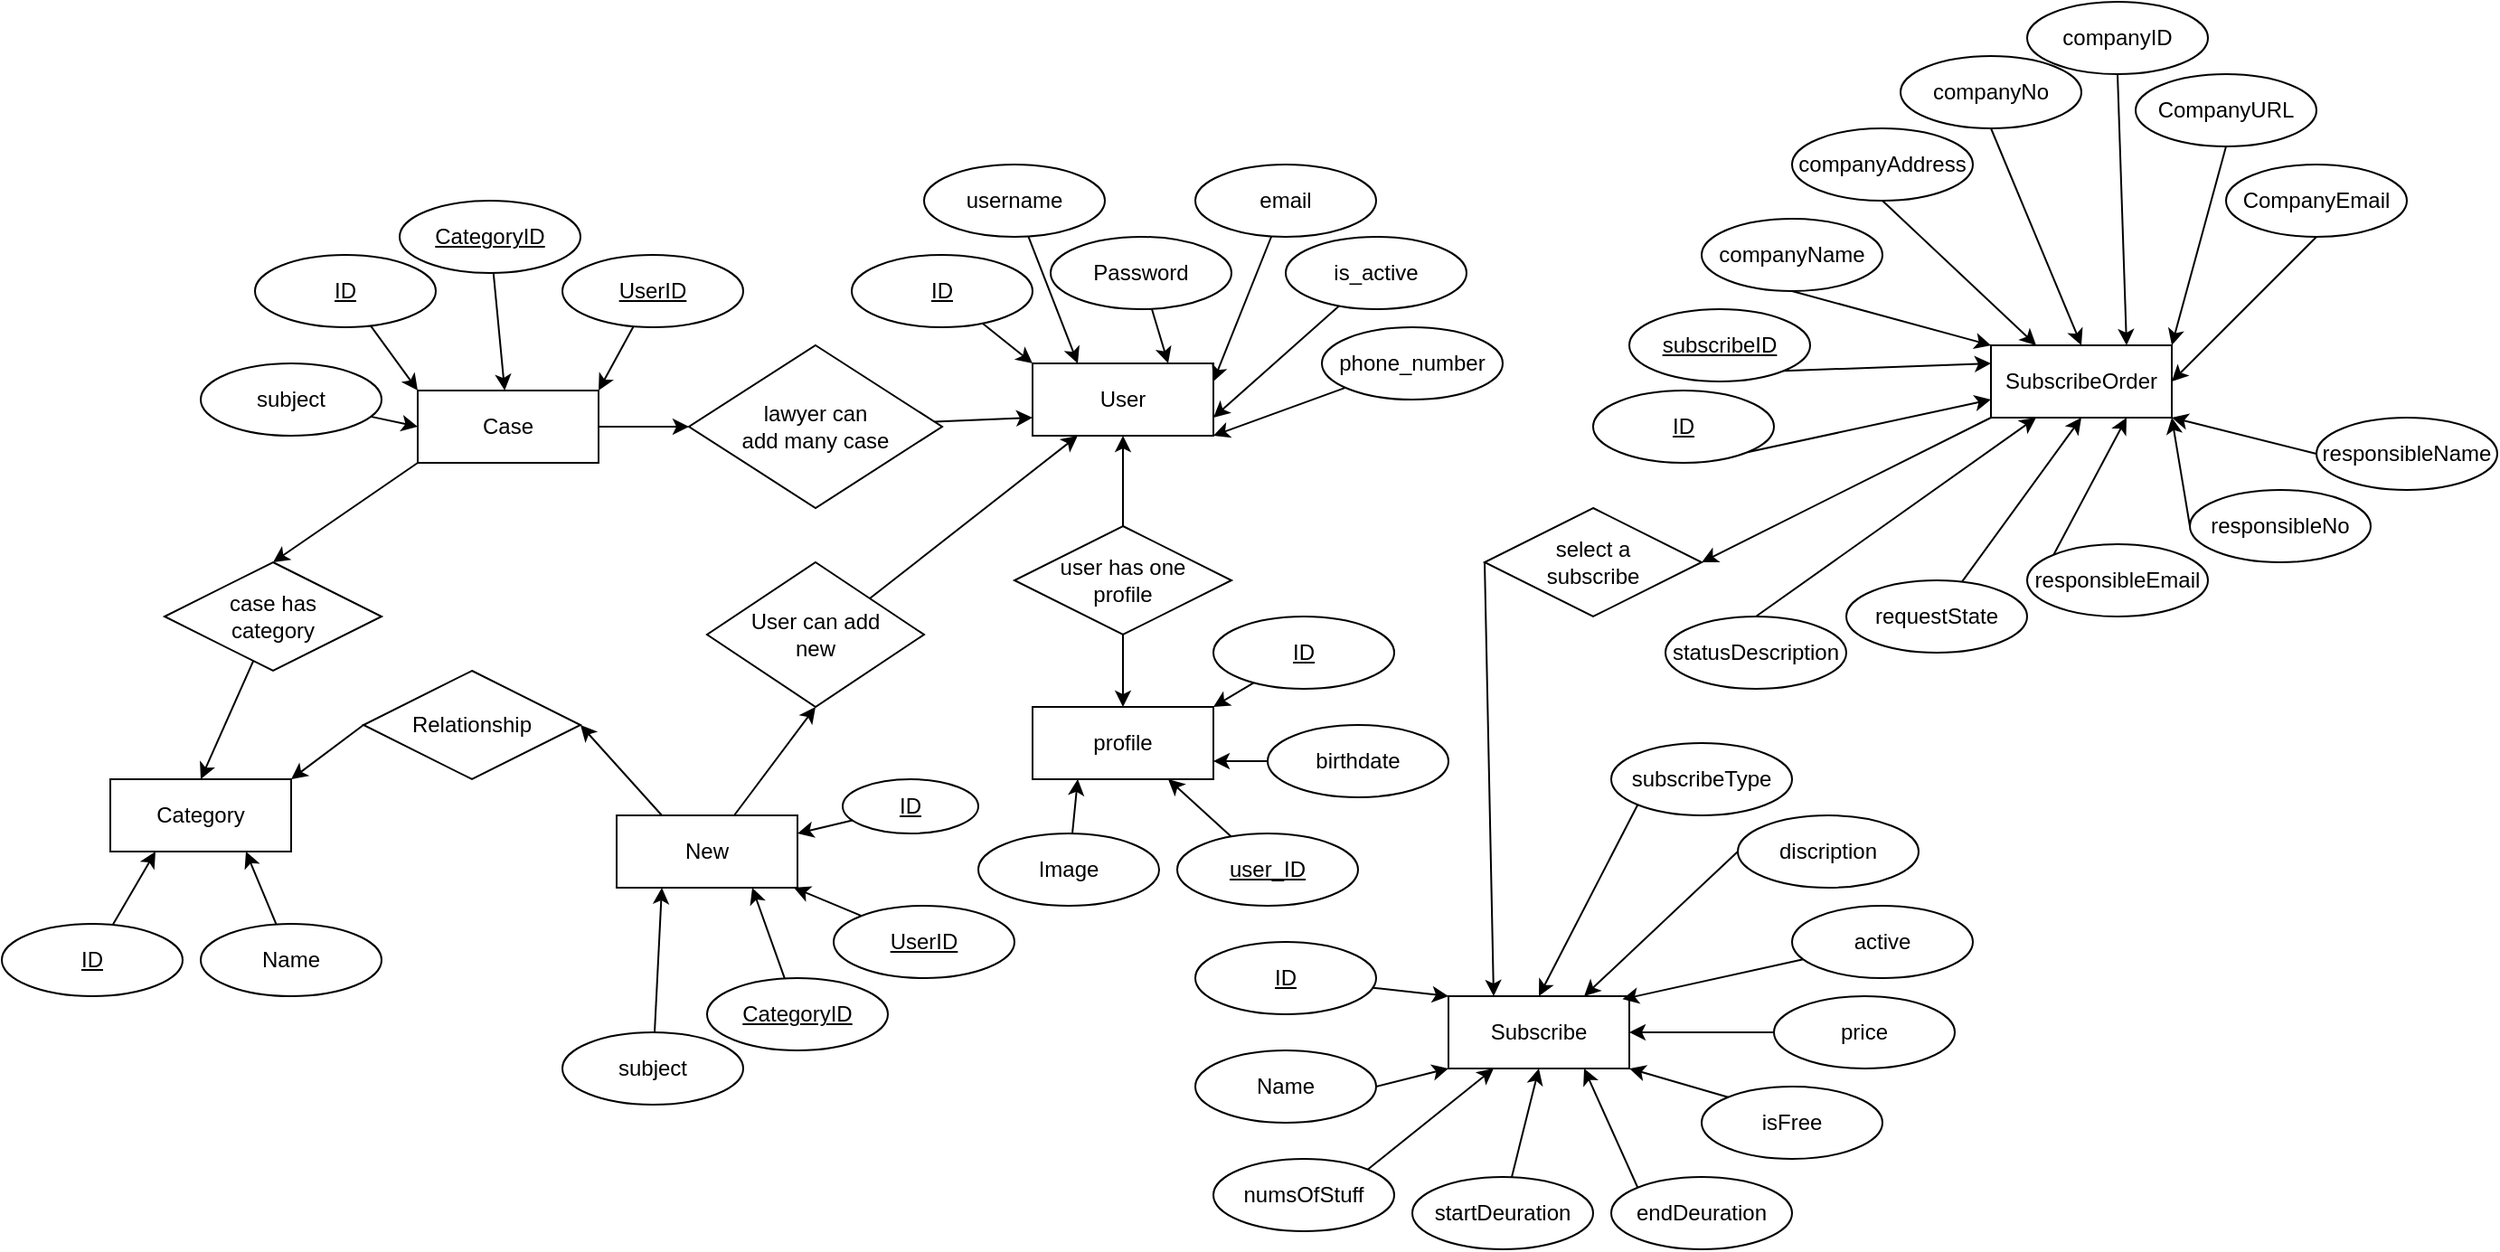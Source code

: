 <mxfile>
    <diagram id="m4U1splTIUGJi3qpmaLP" name="Page-1">
        <mxGraphModel dx="1673" dy="679" grid="1" gridSize="10" guides="1" tooltips="1" connect="1" arrows="1" fold="1" page="1" pageScale="1" pageWidth="850" pageHeight="1100" math="0" shadow="0">
            <root>
                <mxCell id="0"/>
                <mxCell id="1" parent="0"/>
                <mxCell id="2" value="User" style="whiteSpace=wrap;html=1;align=center;" vertex="1" parent="1">
                    <mxGeometry x="210" y="290" width="100" height="40" as="geometry"/>
                </mxCell>
                <mxCell id="4" style="edgeStyle=none;html=1;entryX=0;entryY=0;entryDx=0;entryDy=0;" edge="1" parent="1" source="3" target="2">
                    <mxGeometry relative="1" as="geometry"/>
                </mxCell>
                <mxCell id="3" value="ID" style="ellipse;whiteSpace=wrap;html=1;align=center;fontStyle=4;" vertex="1" parent="1">
                    <mxGeometry x="110" y="230" width="100" height="40" as="geometry"/>
                </mxCell>
                <mxCell id="6" style="edgeStyle=none;html=1;entryX=0.25;entryY=0;entryDx=0;entryDy=0;" edge="1" parent="1" source="5" target="2">
                    <mxGeometry relative="1" as="geometry"/>
                </mxCell>
                <mxCell id="5" value="username" style="ellipse;whiteSpace=wrap;html=1;align=center;" vertex="1" parent="1">
                    <mxGeometry x="150" y="180" width="100" height="40" as="geometry"/>
                </mxCell>
                <mxCell id="8" style="edgeStyle=none;html=1;entryX=0.75;entryY=0;entryDx=0;entryDy=0;" edge="1" parent="1" source="7" target="2">
                    <mxGeometry relative="1" as="geometry"/>
                </mxCell>
                <mxCell id="7" value="Password" style="ellipse;whiteSpace=wrap;html=1;align=center;" vertex="1" parent="1">
                    <mxGeometry x="220" y="220" width="100" height="40" as="geometry"/>
                </mxCell>
                <mxCell id="10" style="edgeStyle=none;html=1;entryX=1;entryY=0.25;entryDx=0;entryDy=0;" edge="1" parent="1" source="9" target="2">
                    <mxGeometry relative="1" as="geometry"/>
                </mxCell>
                <mxCell id="9" value="email" style="ellipse;whiteSpace=wrap;html=1;align=center;" vertex="1" parent="1">
                    <mxGeometry x="300" y="180" width="100" height="40" as="geometry"/>
                </mxCell>
                <mxCell id="12" style="edgeStyle=none;html=1;entryX=1;entryY=0.75;entryDx=0;entryDy=0;" edge="1" parent="1" source="11" target="2">
                    <mxGeometry relative="1" as="geometry"/>
                </mxCell>
                <mxCell id="11" value="is_active" style="ellipse;whiteSpace=wrap;html=1;align=center;" vertex="1" parent="1">
                    <mxGeometry x="350" y="220" width="100" height="40" as="geometry"/>
                </mxCell>
                <mxCell id="16" style="edgeStyle=none;html=1;entryX=1;entryY=1;entryDx=0;entryDy=0;" edge="1" parent="1" source="13" target="2">
                    <mxGeometry relative="1" as="geometry"/>
                </mxCell>
                <mxCell id="13" value="phone_number" style="ellipse;whiteSpace=wrap;html=1;align=center;" vertex="1" parent="1">
                    <mxGeometry x="370" y="270" width="100" height="40" as="geometry"/>
                </mxCell>
                <mxCell id="17" value="profile" style="whiteSpace=wrap;html=1;align=center;" vertex="1" parent="1">
                    <mxGeometry x="210" y="480" width="100" height="40" as="geometry"/>
                </mxCell>
                <mxCell id="19" value="" style="edgeStyle=none;html=1;" edge="1" parent="1" source="18" target="2">
                    <mxGeometry relative="1" as="geometry"/>
                </mxCell>
                <mxCell id="20" value="" style="edgeStyle=none;html=1;" edge="1" parent="1" source="18" target="17">
                    <mxGeometry relative="1" as="geometry"/>
                </mxCell>
                <mxCell id="18" value="user has one &lt;br&gt;profile" style="shape=rhombus;perimeter=rhombusPerimeter;whiteSpace=wrap;html=1;align=center;" vertex="1" parent="1">
                    <mxGeometry x="200" y="380" width="120" height="60" as="geometry"/>
                </mxCell>
                <mxCell id="22" style="edgeStyle=none;html=1;entryX=1;entryY=0;entryDx=0;entryDy=0;" edge="1" parent="1" source="21" target="17">
                    <mxGeometry relative="1" as="geometry"/>
                </mxCell>
                <mxCell id="21" value="ID" style="ellipse;whiteSpace=wrap;html=1;align=center;fontStyle=4;" vertex="1" parent="1">
                    <mxGeometry x="310" y="430" width="100" height="40" as="geometry"/>
                </mxCell>
                <mxCell id="24" style="edgeStyle=none;html=1;entryX=1;entryY=0.75;entryDx=0;entryDy=0;" edge="1" parent="1" source="23" target="17">
                    <mxGeometry relative="1" as="geometry"/>
                </mxCell>
                <mxCell id="23" value="birthdate" style="ellipse;whiteSpace=wrap;html=1;align=center;" vertex="1" parent="1">
                    <mxGeometry x="340" y="490" width="100" height="40" as="geometry"/>
                </mxCell>
                <mxCell id="26" style="edgeStyle=none;html=1;entryX=0.75;entryY=1;entryDx=0;entryDy=0;" edge="1" parent="1" source="25" target="17">
                    <mxGeometry relative="1" as="geometry"/>
                </mxCell>
                <mxCell id="25" value="user_ID" style="ellipse;whiteSpace=wrap;html=1;align=center;fontStyle=4;" vertex="1" parent="1">
                    <mxGeometry x="290" y="550" width="100" height="40" as="geometry"/>
                </mxCell>
                <mxCell id="28" style="edgeStyle=none;html=1;entryX=0.25;entryY=1;entryDx=0;entryDy=0;" edge="1" parent="1" source="27" target="17">
                    <mxGeometry relative="1" as="geometry"/>
                </mxCell>
                <mxCell id="27" value="Image" style="ellipse;whiteSpace=wrap;html=1;align=center;" vertex="1" parent="1">
                    <mxGeometry x="180" y="550" width="100" height="40" as="geometry"/>
                </mxCell>
                <mxCell id="67" style="edgeStyle=none;html=1;entryX=0;entryY=0.5;entryDx=0;entryDy=0;" edge="1" parent="1" source="54" target="55">
                    <mxGeometry relative="1" as="geometry"/>
                </mxCell>
                <mxCell id="75" style="edgeStyle=none;html=1;entryX=0.5;entryY=0;entryDx=0;entryDy=0;exitX=0;exitY=1;exitDx=0;exitDy=0;" edge="1" parent="1" source="54" target="74">
                    <mxGeometry relative="1" as="geometry"/>
                </mxCell>
                <mxCell id="54" value="Case" style="whiteSpace=wrap;html=1;align=center;" vertex="1" parent="1">
                    <mxGeometry x="-130" y="305" width="100" height="40" as="geometry"/>
                </mxCell>
                <mxCell id="68" style="edgeStyle=none;html=1;entryX=0;entryY=0.75;entryDx=0;entryDy=0;" edge="1" parent="1" source="55" target="2">
                    <mxGeometry relative="1" as="geometry"/>
                </mxCell>
                <mxCell id="55" value="lawyer can&lt;br&gt;add many case" style="shape=rhombus;perimeter=rhombusPerimeter;whiteSpace=wrap;html=1;align=center;" vertex="1" parent="1">
                    <mxGeometry x="20" y="280" width="140" height="90" as="geometry"/>
                </mxCell>
                <mxCell id="63" style="edgeStyle=none;html=1;entryX=1;entryY=0;entryDx=0;entryDy=0;" edge="1" parent="1" source="58" target="54">
                    <mxGeometry relative="1" as="geometry"/>
                </mxCell>
                <mxCell id="58" value="UserID" style="ellipse;whiteSpace=wrap;html=1;align=center;fontStyle=4;" vertex="1" parent="1">
                    <mxGeometry x="-50" y="230" width="100" height="40" as="geometry"/>
                </mxCell>
                <mxCell id="64" value="" style="edgeStyle=none;html=1;" edge="1" parent="1" source="59" target="54">
                    <mxGeometry relative="1" as="geometry"/>
                </mxCell>
                <mxCell id="59" value="CategoryID" style="ellipse;whiteSpace=wrap;html=1;align=center;fontStyle=4;" vertex="1" parent="1">
                    <mxGeometry x="-140" y="200" width="100" height="40" as="geometry"/>
                </mxCell>
                <mxCell id="65" style="edgeStyle=none;html=1;entryX=0;entryY=0;entryDx=0;entryDy=0;" edge="1" parent="1" source="60" target="54">
                    <mxGeometry relative="1" as="geometry"/>
                </mxCell>
                <mxCell id="60" value="ID" style="ellipse;whiteSpace=wrap;html=1;align=center;fontStyle=4;" vertex="1" parent="1">
                    <mxGeometry x="-220" y="230" width="100" height="40" as="geometry"/>
                </mxCell>
                <mxCell id="66" style="edgeStyle=none;html=1;entryX=0;entryY=0.5;entryDx=0;entryDy=0;" edge="1" parent="1" source="62" target="54">
                    <mxGeometry relative="1" as="geometry"/>
                </mxCell>
                <mxCell id="62" value="subject" style="ellipse;whiteSpace=wrap;html=1;align=center;" vertex="1" parent="1">
                    <mxGeometry x="-250" y="290" width="100" height="40" as="geometry"/>
                </mxCell>
                <mxCell id="69" value="Category" style="whiteSpace=wrap;html=1;align=center;" vertex="1" parent="1">
                    <mxGeometry x="-300" y="520" width="100" height="40" as="geometry"/>
                </mxCell>
                <mxCell id="72" style="edgeStyle=none;html=1;entryX=0.25;entryY=1;entryDx=0;entryDy=0;" edge="1" parent="1" source="70" target="69">
                    <mxGeometry relative="1" as="geometry"/>
                </mxCell>
                <mxCell id="70" value="ID" style="ellipse;whiteSpace=wrap;html=1;align=center;fontStyle=4;" vertex="1" parent="1">
                    <mxGeometry x="-360" y="600" width="100" height="40" as="geometry"/>
                </mxCell>
                <mxCell id="73" style="edgeStyle=none;html=1;entryX=0.75;entryY=1;entryDx=0;entryDy=0;" edge="1" parent="1" source="71" target="69">
                    <mxGeometry relative="1" as="geometry"/>
                </mxCell>
                <mxCell id="71" value="Name" style="ellipse;whiteSpace=wrap;html=1;align=center;" vertex="1" parent="1">
                    <mxGeometry x="-250" y="600" width="100" height="40" as="geometry"/>
                </mxCell>
                <mxCell id="76" style="edgeStyle=none;html=1;entryX=0.5;entryY=0;entryDx=0;entryDy=0;" edge="1" parent="1" source="74" target="69">
                    <mxGeometry relative="1" as="geometry"/>
                </mxCell>
                <mxCell id="74" value="case has&lt;br&gt;category" style="shape=rhombus;perimeter=rhombusPerimeter;whiteSpace=wrap;html=1;align=center;" vertex="1" parent="1">
                    <mxGeometry x="-270" y="400" width="120" height="60" as="geometry"/>
                </mxCell>
                <mxCell id="80" style="edgeStyle=none;html=1;exitX=1;exitY=0;exitDx=0;exitDy=0;entryX=0.25;entryY=1;entryDx=0;entryDy=0;" edge="1" parent="1" source="77" target="2">
                    <mxGeometry relative="1" as="geometry"/>
                </mxCell>
                <mxCell id="77" value="User can add&lt;br&gt;new" style="shape=rhombus;perimeter=rhombusPerimeter;whiteSpace=wrap;html=1;align=center;" vertex="1" parent="1">
                    <mxGeometry x="30" y="400" width="120" height="80" as="geometry"/>
                </mxCell>
                <mxCell id="79" style="edgeStyle=none;html=1;entryX=0.5;entryY=1;entryDx=0;entryDy=0;" edge="1" parent="1" source="78" target="77">
                    <mxGeometry relative="1" as="geometry"/>
                </mxCell>
                <mxCell id="92" style="edgeStyle=none;html=1;exitX=0.25;exitY=0;exitDx=0;exitDy=0;entryX=1;entryY=0.5;entryDx=0;entryDy=0;" edge="1" parent="1" source="78" target="89">
                    <mxGeometry relative="1" as="geometry"/>
                </mxCell>
                <mxCell id="78" value="New" style="whiteSpace=wrap;html=1;align=center;" vertex="1" parent="1">
                    <mxGeometry x="-20" y="540" width="100" height="40" as="geometry"/>
                </mxCell>
                <mxCell id="85" style="edgeStyle=none;html=1;entryX=1;entryY=0.25;entryDx=0;entryDy=0;" edge="1" parent="1" source="81" target="78">
                    <mxGeometry relative="1" as="geometry"/>
                </mxCell>
                <mxCell id="81" value="ID" style="ellipse;whiteSpace=wrap;html=1;align=center;fontStyle=4;" vertex="1" parent="1">
                    <mxGeometry x="105" y="520" width="75" height="30" as="geometry"/>
                </mxCell>
                <mxCell id="86" style="edgeStyle=none;html=1;" edge="1" parent="1" source="82" target="78">
                    <mxGeometry relative="1" as="geometry"/>
                </mxCell>
                <mxCell id="82" value="UserID" style="ellipse;whiteSpace=wrap;html=1;align=center;fontStyle=4;" vertex="1" parent="1">
                    <mxGeometry x="100" y="590" width="100" height="40" as="geometry"/>
                </mxCell>
                <mxCell id="87" style="edgeStyle=none;html=1;entryX=0.75;entryY=1;entryDx=0;entryDy=0;" edge="1" parent="1" source="83" target="78">
                    <mxGeometry relative="1" as="geometry"/>
                </mxCell>
                <mxCell id="83" value="CategoryID" style="ellipse;whiteSpace=wrap;html=1;align=center;fontStyle=4;" vertex="1" parent="1">
                    <mxGeometry x="30" y="630" width="100" height="40" as="geometry"/>
                </mxCell>
                <mxCell id="88" style="edgeStyle=none;html=1;entryX=0.25;entryY=1;entryDx=0;entryDy=0;" edge="1" parent="1" source="84" target="78">
                    <mxGeometry relative="1" as="geometry"/>
                </mxCell>
                <mxCell id="84" value="subject" style="ellipse;whiteSpace=wrap;html=1;align=center;" vertex="1" parent="1">
                    <mxGeometry x="-50" y="660" width="100" height="40" as="geometry"/>
                </mxCell>
                <mxCell id="93" style="edgeStyle=none;html=1;exitX=0;exitY=0.5;exitDx=0;exitDy=0;entryX=1;entryY=0;entryDx=0;entryDy=0;" edge="1" parent="1" source="89" target="69">
                    <mxGeometry relative="1" as="geometry"/>
                </mxCell>
                <mxCell id="89" value="Relationship" style="shape=rhombus;perimeter=rhombusPerimeter;whiteSpace=wrap;html=1;align=center;" vertex="1" parent="1">
                    <mxGeometry x="-160" y="460" width="120" height="60" as="geometry"/>
                </mxCell>
                <mxCell id="94" value="Subscribe" style="whiteSpace=wrap;html=1;align=center;" vertex="1" parent="1">
                    <mxGeometry x="440" y="640" width="100" height="40" as="geometry"/>
                </mxCell>
                <mxCell id="108" style="edgeStyle=none;html=1;exitX=0;exitY=0.5;exitDx=0;exitDy=0;entryX=0.75;entryY=0;entryDx=0;entryDy=0;" edge="1" parent="1" source="95" target="94">
                    <mxGeometry relative="1" as="geometry"/>
                </mxCell>
                <mxCell id="95" value="discription" style="ellipse;whiteSpace=wrap;html=1;align=center;" vertex="1" parent="1">
                    <mxGeometry x="600" y="540" width="100" height="40" as="geometry"/>
                </mxCell>
                <mxCell id="109" style="edgeStyle=none;html=1;entryX=0.962;entryY=0.042;entryDx=0;entryDy=0;entryPerimeter=0;" edge="1" parent="1" source="96" target="94">
                    <mxGeometry relative="1" as="geometry"/>
                </mxCell>
                <mxCell id="96" value="active" style="ellipse;whiteSpace=wrap;html=1;align=center;" vertex="1" parent="1">
                    <mxGeometry x="630" y="590" width="100" height="40" as="geometry"/>
                </mxCell>
                <mxCell id="110" style="edgeStyle=none;html=1;entryX=1;entryY=0.5;entryDx=0;entryDy=0;" edge="1" parent="1" source="97" target="94">
                    <mxGeometry relative="1" as="geometry"/>
                </mxCell>
                <mxCell id="97" value="price" style="ellipse;whiteSpace=wrap;html=1;align=center;" vertex="1" parent="1">
                    <mxGeometry x="620" y="640" width="100" height="40" as="geometry"/>
                </mxCell>
                <mxCell id="111" style="edgeStyle=none;html=1;exitX=0;exitY=0;exitDx=0;exitDy=0;entryX=1;entryY=1;entryDx=0;entryDy=0;" edge="1" parent="1" source="98" target="94">
                    <mxGeometry relative="1" as="geometry"/>
                </mxCell>
                <mxCell id="98" value="isFree" style="ellipse;whiteSpace=wrap;html=1;align=center;" vertex="1" parent="1">
                    <mxGeometry x="580" y="690" width="100" height="40" as="geometry"/>
                </mxCell>
                <mxCell id="112" style="edgeStyle=none;html=1;exitX=0;exitY=0;exitDx=0;exitDy=0;entryX=0.75;entryY=1;entryDx=0;entryDy=0;" edge="1" parent="1" source="99" target="94">
                    <mxGeometry relative="1" as="geometry"/>
                </mxCell>
                <mxCell id="99" value="endDeuration" style="ellipse;whiteSpace=wrap;html=1;align=center;" vertex="1" parent="1">
                    <mxGeometry x="530" y="740" width="100" height="40" as="geometry"/>
                </mxCell>
                <mxCell id="113" style="edgeStyle=none;html=1;entryX=0.5;entryY=1;entryDx=0;entryDy=0;" edge="1" parent="1" source="100" target="94">
                    <mxGeometry relative="1" as="geometry"/>
                </mxCell>
                <mxCell id="100" value="startDeuration" style="ellipse;whiteSpace=wrap;html=1;align=center;" vertex="1" parent="1">
                    <mxGeometry x="420" y="740" width="100" height="40" as="geometry"/>
                </mxCell>
                <mxCell id="114" style="edgeStyle=none;html=1;exitX=1;exitY=0;exitDx=0;exitDy=0;entryX=0.25;entryY=1;entryDx=0;entryDy=0;" edge="1" parent="1" source="101" target="94">
                    <mxGeometry relative="1" as="geometry"/>
                </mxCell>
                <mxCell id="101" value="numsOfStuff" style="ellipse;whiteSpace=wrap;html=1;align=center;" vertex="1" parent="1">
                    <mxGeometry x="310" y="730" width="100" height="40" as="geometry"/>
                </mxCell>
                <mxCell id="107" style="edgeStyle=none;html=1;exitX=0;exitY=1;exitDx=0;exitDy=0;entryX=0.5;entryY=0;entryDx=0;entryDy=0;" edge="1" parent="1" source="102" target="94">
                    <mxGeometry relative="1" as="geometry"/>
                </mxCell>
                <mxCell id="102" value="subscribeType" style="ellipse;whiteSpace=wrap;html=1;align=center;" vertex="1" parent="1">
                    <mxGeometry x="530" y="500" width="100" height="40" as="geometry"/>
                </mxCell>
                <mxCell id="115" style="edgeStyle=none;html=1;exitX=1;exitY=0.5;exitDx=0;exitDy=0;entryX=0;entryY=1;entryDx=0;entryDy=0;" edge="1" parent="1" source="103" target="94">
                    <mxGeometry relative="1" as="geometry"/>
                </mxCell>
                <mxCell id="103" value="Name" style="ellipse;whiteSpace=wrap;html=1;align=center;" vertex="1" parent="1">
                    <mxGeometry x="300" y="670" width="100" height="40" as="geometry"/>
                </mxCell>
                <mxCell id="106" style="edgeStyle=none;html=1;entryX=0;entryY=0;entryDx=0;entryDy=0;" edge="1" parent="1" source="105" target="94">
                    <mxGeometry relative="1" as="geometry"/>
                </mxCell>
                <mxCell id="105" value="ID" style="ellipse;whiteSpace=wrap;html=1;align=center;fontStyle=4;" vertex="1" parent="1">
                    <mxGeometry x="300" y="610" width="100" height="40" as="geometry"/>
                </mxCell>
                <mxCell id="145" style="edgeStyle=none;html=1;exitX=0;exitY=1;exitDx=0;exitDy=0;entryX=1;entryY=0.5;entryDx=0;entryDy=0;" edge="1" parent="1" source="116" target="144">
                    <mxGeometry relative="1" as="geometry"/>
                </mxCell>
                <mxCell id="116" value="SubscribeOrder" style="whiteSpace=wrap;html=1;align=center;" vertex="1" parent="1">
                    <mxGeometry x="740" y="280" width="100" height="40" as="geometry"/>
                </mxCell>
                <mxCell id="143" style="edgeStyle=none;html=1;exitX=1;exitY=1;exitDx=0;exitDy=0;entryX=0;entryY=0.75;entryDx=0;entryDy=0;" edge="1" parent="1" source="117" target="116">
                    <mxGeometry relative="1" as="geometry"/>
                </mxCell>
                <mxCell id="117" value="ID" style="ellipse;whiteSpace=wrap;html=1;align=center;fontStyle=4;" vertex="1" parent="1">
                    <mxGeometry x="520" y="305" width="100" height="40" as="geometry"/>
                </mxCell>
                <mxCell id="142" style="edgeStyle=none;html=1;exitX=1;exitY=1;exitDx=0;exitDy=0;entryX=0;entryY=0.25;entryDx=0;entryDy=0;" edge="1" parent="1" source="118" target="116">
                    <mxGeometry relative="1" as="geometry"/>
                </mxCell>
                <mxCell id="118" value="subscribeID" style="ellipse;whiteSpace=wrap;html=1;align=center;fontStyle=4;" vertex="1" parent="1">
                    <mxGeometry x="540" y="260" width="100" height="40" as="geometry"/>
                </mxCell>
                <mxCell id="141" style="edgeStyle=none;html=1;exitX=0.5;exitY=1;exitDx=0;exitDy=0;entryX=0;entryY=0;entryDx=0;entryDy=0;" edge="1" parent="1" source="119" target="116">
                    <mxGeometry relative="1" as="geometry"/>
                </mxCell>
                <mxCell id="119" value="companyName" style="ellipse;whiteSpace=wrap;html=1;align=center;" vertex="1" parent="1">
                    <mxGeometry x="580" y="210" width="100" height="40" as="geometry"/>
                </mxCell>
                <mxCell id="140" style="edgeStyle=none;html=1;exitX=0.5;exitY=1;exitDx=0;exitDy=0;entryX=0.25;entryY=0;entryDx=0;entryDy=0;" edge="1" parent="1" source="120" target="116">
                    <mxGeometry relative="1" as="geometry"/>
                </mxCell>
                <mxCell id="120" value="companyAddress" style="ellipse;whiteSpace=wrap;html=1;align=center;" vertex="1" parent="1">
                    <mxGeometry x="630" y="160" width="100" height="40" as="geometry"/>
                </mxCell>
                <mxCell id="131" style="edgeStyle=none;html=1;exitX=0.5;exitY=1;exitDx=0;exitDy=0;entryX=0.5;entryY=0;entryDx=0;entryDy=0;" edge="1" parent="1" source="121" target="116">
                    <mxGeometry relative="1" as="geometry"/>
                </mxCell>
                <mxCell id="121" value="companyNo" style="ellipse;whiteSpace=wrap;html=1;align=center;" vertex="1" parent="1">
                    <mxGeometry x="690" y="120" width="100" height="40" as="geometry"/>
                </mxCell>
                <mxCell id="132" style="edgeStyle=none;html=1;exitX=0.5;exitY=1;exitDx=0;exitDy=0;entryX=0.75;entryY=0;entryDx=0;entryDy=0;" edge="1" parent="1" source="122" target="116">
                    <mxGeometry relative="1" as="geometry"/>
                </mxCell>
                <mxCell id="122" value="companyID" style="ellipse;whiteSpace=wrap;html=1;align=center;" vertex="1" parent="1">
                    <mxGeometry x="760" y="90" width="100" height="40" as="geometry"/>
                </mxCell>
                <mxCell id="133" style="edgeStyle=none;html=1;exitX=0.5;exitY=1;exitDx=0;exitDy=0;entryX=1;entryY=0;entryDx=0;entryDy=0;" edge="1" parent="1" source="123" target="116">
                    <mxGeometry relative="1" as="geometry"/>
                </mxCell>
                <mxCell id="123" value="CompanyURL" style="ellipse;whiteSpace=wrap;html=1;align=center;" vertex="1" parent="1">
                    <mxGeometry x="820" y="130" width="100" height="40" as="geometry"/>
                </mxCell>
                <mxCell id="134" style="edgeStyle=none;html=1;exitX=0.5;exitY=1;exitDx=0;exitDy=0;entryX=1;entryY=0.5;entryDx=0;entryDy=0;" edge="1" parent="1" source="124" target="116">
                    <mxGeometry relative="1" as="geometry"/>
                </mxCell>
                <mxCell id="124" value="CompanyEmail" style="ellipse;whiteSpace=wrap;html=1;align=center;" vertex="1" parent="1">
                    <mxGeometry x="870" y="180" width="100" height="40" as="geometry"/>
                </mxCell>
                <mxCell id="135" style="edgeStyle=none;html=1;exitX=0;exitY=0.5;exitDx=0;exitDy=0;entryX=1;entryY=1;entryDx=0;entryDy=0;" edge="1" parent="1" source="125" target="116">
                    <mxGeometry relative="1" as="geometry"/>
                </mxCell>
                <mxCell id="125" value="responsibleName" style="ellipse;whiteSpace=wrap;html=1;align=center;" vertex="1" parent="1">
                    <mxGeometry x="920" y="320" width="100" height="40" as="geometry"/>
                </mxCell>
                <mxCell id="136" style="edgeStyle=none;html=1;exitX=0;exitY=0.5;exitDx=0;exitDy=0;entryX=1;entryY=1;entryDx=0;entryDy=0;" edge="1" parent="1" source="126" target="116">
                    <mxGeometry relative="1" as="geometry"/>
                </mxCell>
                <mxCell id="126" value="responsibleNo" style="ellipse;whiteSpace=wrap;html=1;align=center;" vertex="1" parent="1">
                    <mxGeometry x="850" y="360" width="100" height="40" as="geometry"/>
                </mxCell>
                <mxCell id="137" style="edgeStyle=none;html=1;exitX=0;exitY=0;exitDx=0;exitDy=0;entryX=0.75;entryY=1;entryDx=0;entryDy=0;" edge="1" parent="1" source="127" target="116">
                    <mxGeometry relative="1" as="geometry"/>
                </mxCell>
                <mxCell id="127" value="responsibleEmail" style="ellipse;whiteSpace=wrap;html=1;align=center;" vertex="1" parent="1">
                    <mxGeometry x="760" y="390" width="100" height="40" as="geometry"/>
                </mxCell>
                <mxCell id="138" style="edgeStyle=none;html=1;entryX=0.5;entryY=1;entryDx=0;entryDy=0;" edge="1" parent="1" source="128" target="116">
                    <mxGeometry relative="1" as="geometry"/>
                </mxCell>
                <mxCell id="128" value="requestState" style="ellipse;whiteSpace=wrap;html=1;align=center;" vertex="1" parent="1">
                    <mxGeometry x="660" y="410" width="100" height="40" as="geometry"/>
                </mxCell>
                <mxCell id="139" style="edgeStyle=none;html=1;exitX=0.5;exitY=0;exitDx=0;exitDy=0;entryX=0.25;entryY=1;entryDx=0;entryDy=0;" edge="1" parent="1" source="130" target="116">
                    <mxGeometry relative="1" as="geometry"/>
                </mxCell>
                <mxCell id="130" value="statusDescription" style="ellipse;whiteSpace=wrap;html=1;align=center;" vertex="1" parent="1">
                    <mxGeometry x="560" y="430" width="100" height="40" as="geometry"/>
                </mxCell>
                <mxCell id="146" style="edgeStyle=none;html=1;exitX=0;exitY=0.5;exitDx=0;exitDy=0;entryX=0.25;entryY=0;entryDx=0;entryDy=0;" edge="1" parent="1" source="144" target="94">
                    <mxGeometry relative="1" as="geometry"/>
                </mxCell>
                <mxCell id="144" value="select a&lt;br&gt;subscribe" style="shape=rhombus;perimeter=rhombusPerimeter;whiteSpace=wrap;html=1;align=center;" vertex="1" parent="1">
                    <mxGeometry x="460" y="370" width="120" height="60" as="geometry"/>
                </mxCell>
            </root>
        </mxGraphModel>
    </diagram>
</mxfile>